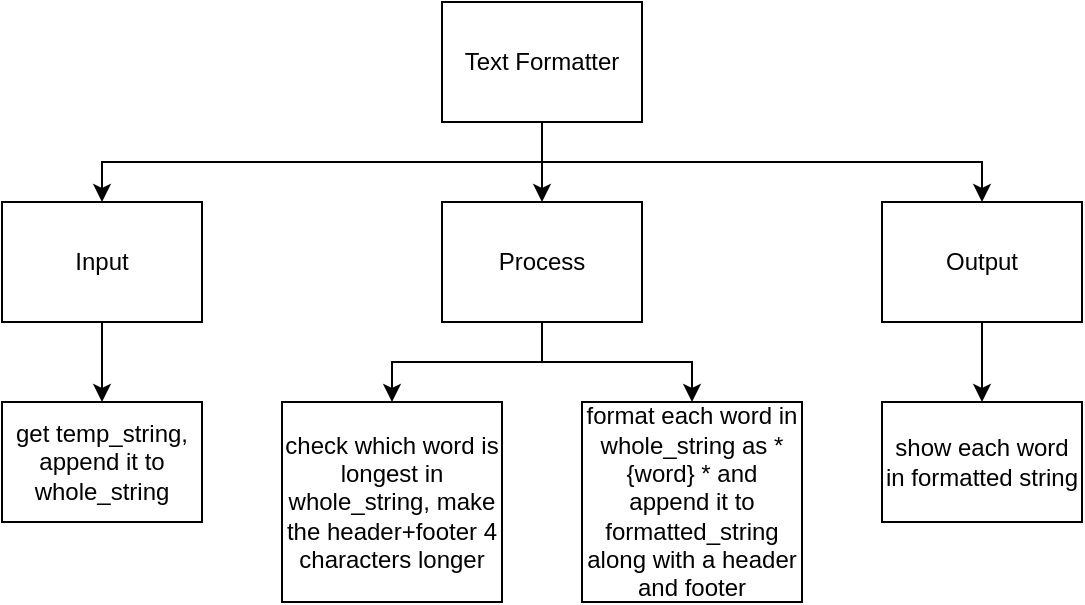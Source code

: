 <mxfile>
    <diagram id="q7JZCSy0gCoaakLFXjkL" name="Page-1">
        <mxGraphModel dx="895" dy="598" grid="1" gridSize="10" guides="1" tooltips="1" connect="1" arrows="1" fold="1" page="1" pageScale="1" pageWidth="827" pageHeight="1169" math="0" shadow="0">
            <root>
                <mxCell id="0"/>
                <mxCell id="1" parent="0"/>
                <mxCell id="88" style="edgeStyle=none;html=1;exitX=0.5;exitY=1;exitDx=0;exitDy=0;entryX=0.5;entryY=0;entryDx=0;entryDy=0;" edge="1" parent="1" source="86" target="87">
                    <mxGeometry relative="1" as="geometry"/>
                </mxCell>
                <mxCell id="91" style="edgeStyle=none;html=1;exitX=0.5;exitY=1;exitDx=0;exitDy=0;entryX=0.5;entryY=0;entryDx=0;entryDy=0;rounded=0;" edge="1" parent="1" source="86" target="89">
                    <mxGeometry relative="1" as="geometry">
                        <Array as="points">
                            <mxPoint x="370" y="240"/>
                            <mxPoint x="150" y="240"/>
                        </Array>
                    </mxGeometry>
                </mxCell>
                <mxCell id="92" style="edgeStyle=none;rounded=0;html=1;exitX=0.5;exitY=1;exitDx=0;exitDy=0;entryX=0.5;entryY=0;entryDx=0;entryDy=0;" edge="1" parent="1" source="86" target="90">
                    <mxGeometry relative="1" as="geometry">
                        <Array as="points">
                            <mxPoint x="370" y="240"/>
                            <mxPoint x="590" y="240"/>
                        </Array>
                    </mxGeometry>
                </mxCell>
                <mxCell id="86" value="Text Formatter" style="rounded=0;whiteSpace=wrap;html=1;" vertex="1" parent="1">
                    <mxGeometry x="320" y="160" width="100" height="60" as="geometry"/>
                </mxCell>
                <mxCell id="99" style="edgeStyle=none;rounded=0;html=1;exitX=0.5;exitY=1;exitDx=0;exitDy=0;entryX=0.5;entryY=0;entryDx=0;entryDy=0;" edge="1" parent="1" source="87" target="97">
                    <mxGeometry relative="1" as="geometry">
                        <Array as="points">
                            <mxPoint x="370" y="340"/>
                            <mxPoint x="295" y="340"/>
                        </Array>
                    </mxGeometry>
                </mxCell>
                <mxCell id="100" style="edgeStyle=none;rounded=0;html=1;exitX=0.5;exitY=1;exitDx=0;exitDy=0;entryX=0.5;entryY=0;entryDx=0;entryDy=0;" edge="1" parent="1" source="87" target="98">
                    <mxGeometry relative="1" as="geometry">
                        <Array as="points">
                            <mxPoint x="370" y="340"/>
                            <mxPoint x="445" y="340"/>
                        </Array>
                    </mxGeometry>
                </mxCell>
                <mxCell id="87" value="Process" style="rounded=0;whiteSpace=wrap;html=1;" vertex="1" parent="1">
                    <mxGeometry x="320" y="260" width="100" height="60" as="geometry"/>
                </mxCell>
                <mxCell id="96" style="edgeStyle=none;rounded=0;html=1;exitX=0.5;exitY=1;exitDx=0;exitDy=0;entryX=0.5;entryY=0;entryDx=0;entryDy=0;" edge="1" parent="1" source="89" target="95">
                    <mxGeometry relative="1" as="geometry">
                        <Array as="points">
                            <mxPoint x="150" y="340"/>
                        </Array>
                    </mxGeometry>
                </mxCell>
                <mxCell id="89" value="Input" style="rounded=0;whiteSpace=wrap;html=1;" vertex="1" parent="1">
                    <mxGeometry x="100" y="260" width="100" height="60" as="geometry"/>
                </mxCell>
                <mxCell id="102" style="edgeStyle=none;rounded=0;html=1;exitX=0.5;exitY=1;exitDx=0;exitDy=0;entryX=0.5;entryY=0;entryDx=0;entryDy=0;" edge="1" parent="1" source="90" target="101">
                    <mxGeometry relative="1" as="geometry"/>
                </mxCell>
                <mxCell id="90" value="Output" style="rounded=0;whiteSpace=wrap;html=1;" vertex="1" parent="1">
                    <mxGeometry x="540" y="260" width="100" height="60" as="geometry"/>
                </mxCell>
                <mxCell id="95" value="get temp_string, append it to whole_string" style="rounded=0;whiteSpace=wrap;html=1;" vertex="1" parent="1">
                    <mxGeometry x="100" y="360" width="100" height="60" as="geometry"/>
                </mxCell>
                <mxCell id="97" value="check which word is longest in whole_string, make the header+footer 4 characters longer" style="rounded=0;whiteSpace=wrap;html=1;" vertex="1" parent="1">
                    <mxGeometry x="240" y="360" width="110" height="100" as="geometry"/>
                </mxCell>
                <mxCell id="98" value="format each word in whole_string as * {word} * and append it to formatted_string along with a header and footer" style="rounded=0;whiteSpace=wrap;html=1;" vertex="1" parent="1">
                    <mxGeometry x="390" y="360" width="110" height="100" as="geometry"/>
                </mxCell>
                <mxCell id="101" value="show each word in formatted string" style="rounded=0;whiteSpace=wrap;html=1;" vertex="1" parent="1">
                    <mxGeometry x="540" y="360" width="100" height="60" as="geometry"/>
                </mxCell>
            </root>
        </mxGraphModel>
    </diagram>
</mxfile>
